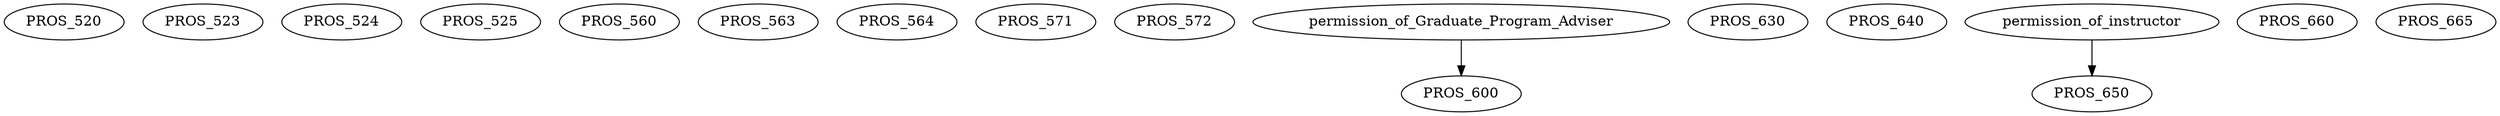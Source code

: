 digraph G {
    PROS_520;
    PROS_523;
    PROS_524;
    PROS_525;
    PROS_560;
    PROS_563;
    PROS_564;
    PROS_571;
    PROS_572;
    edge [color=black];
    permission_of_Graduate_Program_Adviser -> PROS_600;
    PROS_630;
    PROS_640;
    edge [color=black];
    permission_of_instructor -> PROS_650;
    PROS_660;
    PROS_665;
}
